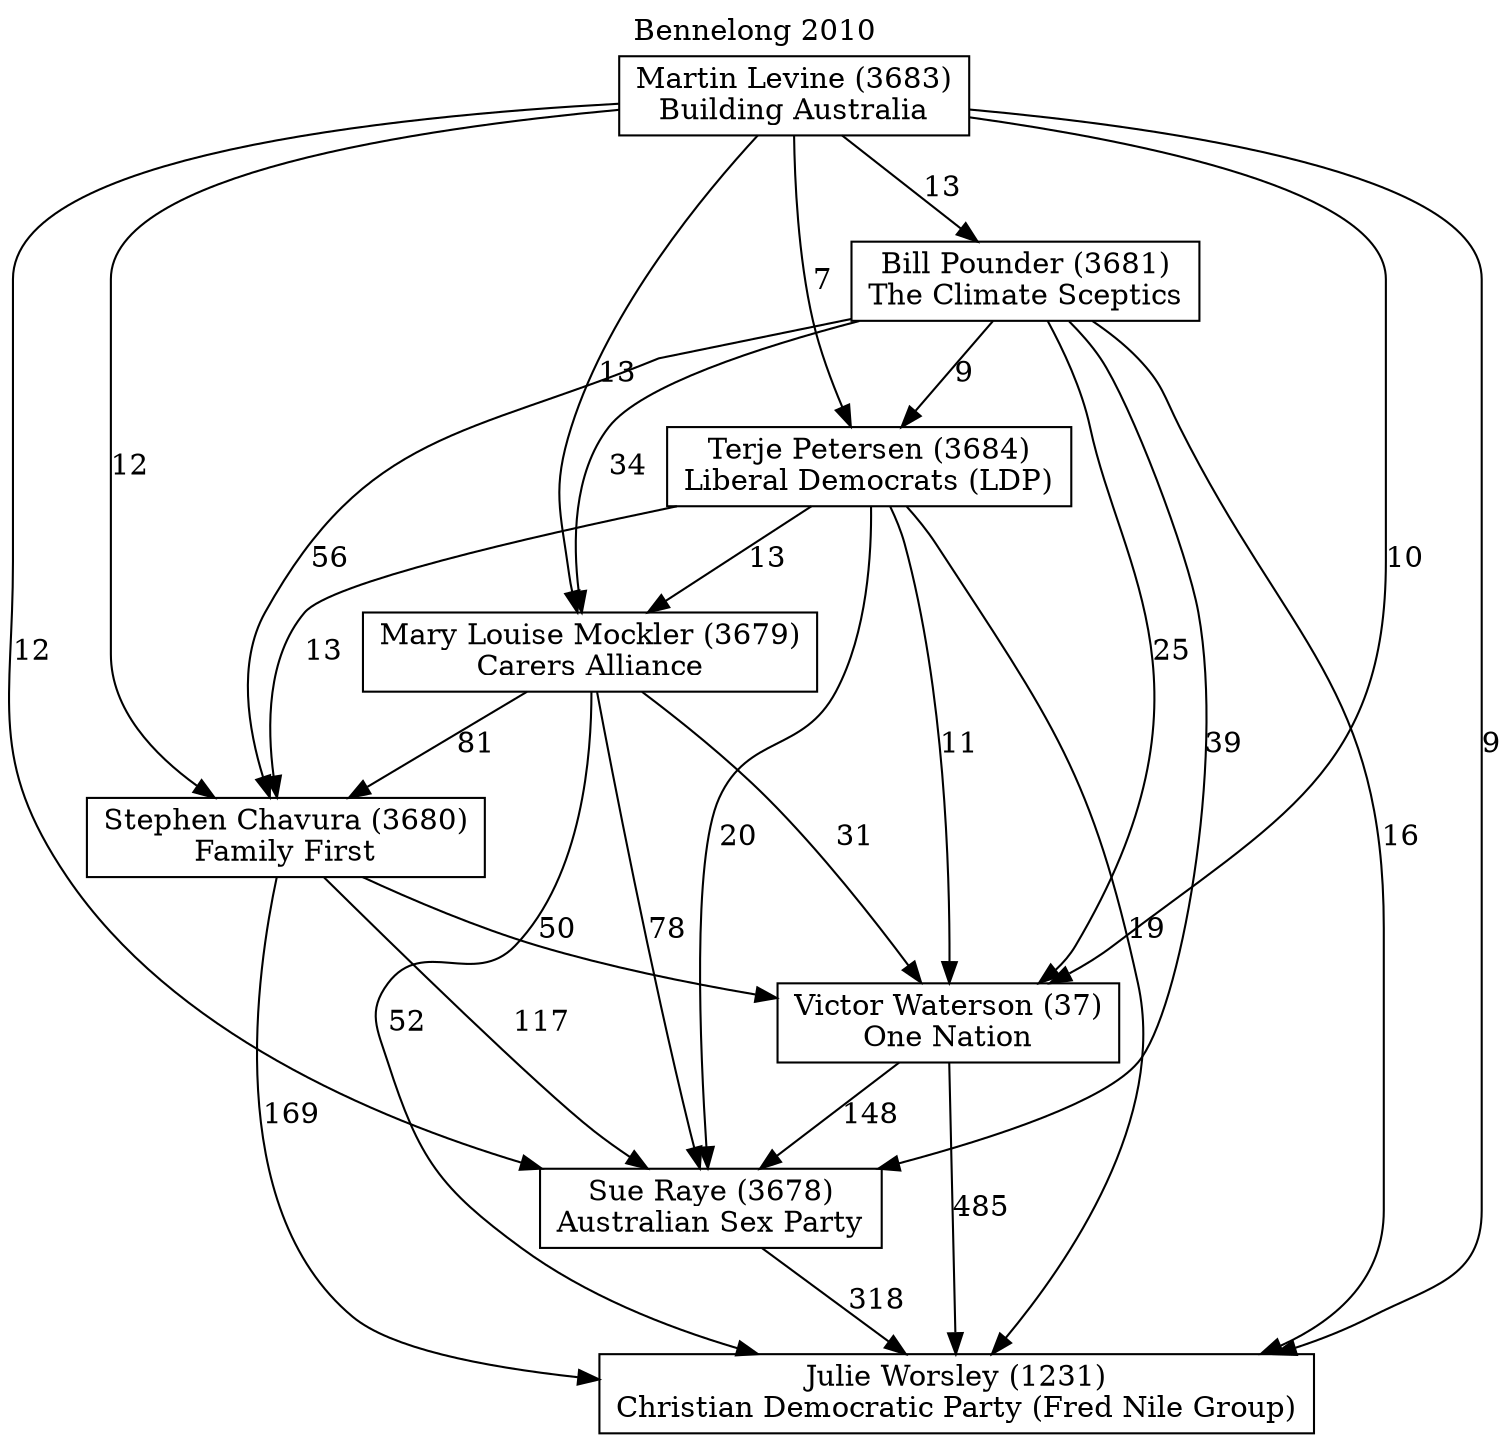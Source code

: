 // House preference flow
digraph "Julie Worsley (1231)_Bennelong_2010" {
	graph [label="Bennelong 2010" labelloc=t mclimit=10]
	node [shape=box]
	"Julie Worsley (1231)" [label="Julie Worsley (1231)
Christian Democratic Party (Fred Nile Group)"]
	"Sue Raye (3678)" [label="Sue Raye (3678)
Australian Sex Party"]
	"Victor Waterson (37)" [label="Victor Waterson (37)
One Nation"]
	"Stephen Chavura (3680)" [label="Stephen Chavura (3680)
Family First"]
	"Mary Louise Mockler (3679)" [label="Mary Louise Mockler (3679)
Carers Alliance"]
	"Terje Petersen (3684)" [label="Terje Petersen (3684)
Liberal Democrats (LDP)"]
	"Bill Pounder (3681)" [label="Bill Pounder (3681)
The Climate Sceptics"]
	"Martin Levine (3683)" [label="Martin Levine (3683)
Building Australia"]
	"Sue Raye (3678)" -> "Julie Worsley (1231)" [label=318]
	"Victor Waterson (37)" -> "Sue Raye (3678)" [label=148]
	"Stephen Chavura (3680)" -> "Victor Waterson (37)" [label=50]
	"Mary Louise Mockler (3679)" -> "Stephen Chavura (3680)" [label=81]
	"Terje Petersen (3684)" -> "Mary Louise Mockler (3679)" [label=13]
	"Bill Pounder (3681)" -> "Terje Petersen (3684)" [label=9]
	"Martin Levine (3683)" -> "Bill Pounder (3681)" [label=13]
	"Victor Waterson (37)" -> "Julie Worsley (1231)" [label=485]
	"Stephen Chavura (3680)" -> "Julie Worsley (1231)" [label=169]
	"Mary Louise Mockler (3679)" -> "Julie Worsley (1231)" [label=52]
	"Terje Petersen (3684)" -> "Julie Worsley (1231)" [label=19]
	"Bill Pounder (3681)" -> "Julie Worsley (1231)" [label=16]
	"Martin Levine (3683)" -> "Julie Worsley (1231)" [label=9]
	"Martin Levine (3683)" -> "Terje Petersen (3684)" [label=7]
	"Bill Pounder (3681)" -> "Mary Louise Mockler (3679)" [label=34]
	"Martin Levine (3683)" -> "Mary Louise Mockler (3679)" [label=13]
	"Terje Petersen (3684)" -> "Stephen Chavura (3680)" [label=13]
	"Bill Pounder (3681)" -> "Stephen Chavura (3680)" [label=56]
	"Martin Levine (3683)" -> "Stephen Chavura (3680)" [label=12]
	"Mary Louise Mockler (3679)" -> "Victor Waterson (37)" [label=31]
	"Terje Petersen (3684)" -> "Victor Waterson (37)" [label=11]
	"Bill Pounder (3681)" -> "Victor Waterson (37)" [label=25]
	"Martin Levine (3683)" -> "Victor Waterson (37)" [label=10]
	"Stephen Chavura (3680)" -> "Sue Raye (3678)" [label=117]
	"Mary Louise Mockler (3679)" -> "Sue Raye (3678)" [label=78]
	"Terje Petersen (3684)" -> "Sue Raye (3678)" [label=20]
	"Bill Pounder (3681)" -> "Sue Raye (3678)" [label=39]
	"Martin Levine (3683)" -> "Sue Raye (3678)" [label=12]
}
